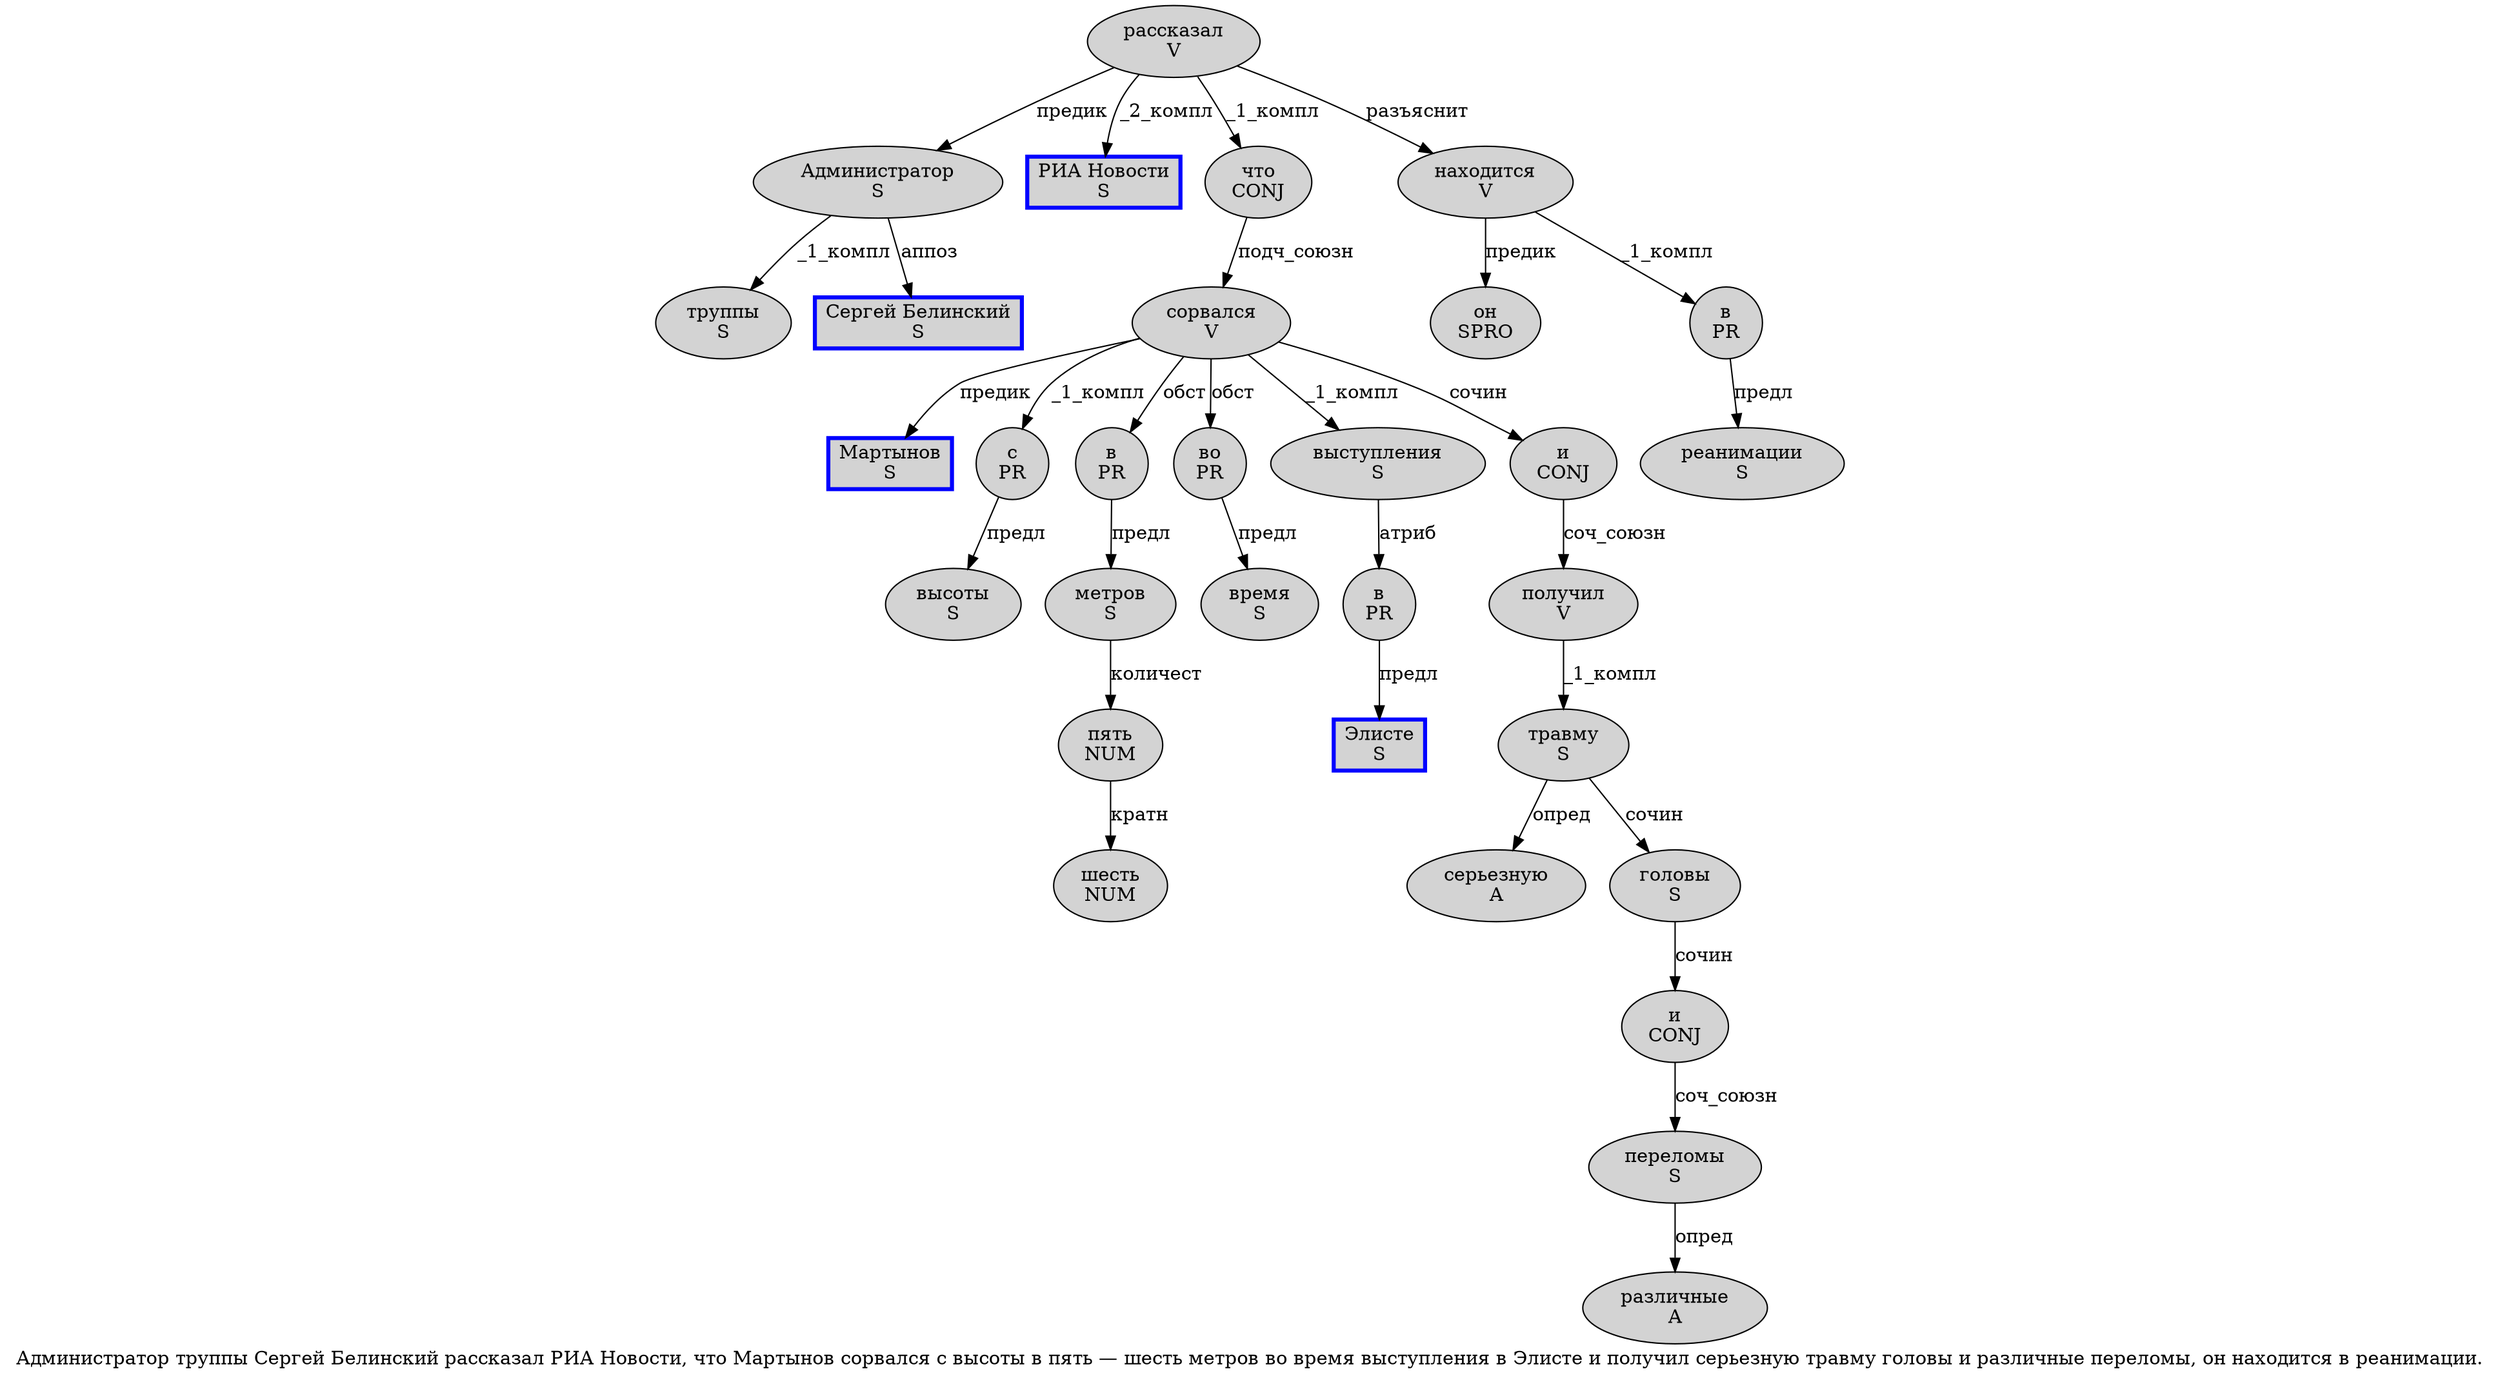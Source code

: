 digraph SENTENCE_1218 {
	graph [label="Администратор труппы Сергей Белинский рассказал РИА Новости, что Мартынов сорвался с высоты в пять — шесть метров во время выступления в Элисте и получил серьезную травму головы и различные переломы, он находится в реанимации."]
	node [style=filled]
		0 [label="Администратор
S" color="" fillcolor=lightgray penwidth=1 shape=ellipse]
		1 [label="труппы
S" color="" fillcolor=lightgray penwidth=1 shape=ellipse]
		2 [label="Сергей Белинский
S" color=blue fillcolor=lightgray penwidth=3 shape=box]
		3 [label="рассказал
V" color="" fillcolor=lightgray penwidth=1 shape=ellipse]
		4 [label="РИА Новости
S" color=blue fillcolor=lightgray penwidth=3 shape=box]
		6 [label="что
CONJ" color="" fillcolor=lightgray penwidth=1 shape=ellipse]
		7 [label="Мартынов
S" color=blue fillcolor=lightgray penwidth=3 shape=box]
		8 [label="сорвался
V" color="" fillcolor=lightgray penwidth=1 shape=ellipse]
		9 [label="с
PR" color="" fillcolor=lightgray penwidth=1 shape=ellipse]
		10 [label="высоты
S" color="" fillcolor=lightgray penwidth=1 shape=ellipse]
		11 [label="в
PR" color="" fillcolor=lightgray penwidth=1 shape=ellipse]
		12 [label="пять
NUM" color="" fillcolor=lightgray penwidth=1 shape=ellipse]
		14 [label="шесть
NUM" color="" fillcolor=lightgray penwidth=1 shape=ellipse]
		15 [label="метров
S" color="" fillcolor=lightgray penwidth=1 shape=ellipse]
		16 [label="во
PR" color="" fillcolor=lightgray penwidth=1 shape=ellipse]
		17 [label="время
S" color="" fillcolor=lightgray penwidth=1 shape=ellipse]
		18 [label="выступления
S" color="" fillcolor=lightgray penwidth=1 shape=ellipse]
		19 [label="в
PR" color="" fillcolor=lightgray penwidth=1 shape=ellipse]
		20 [label="Элисте
S" color=blue fillcolor=lightgray penwidth=3 shape=box]
		21 [label="и
CONJ" color="" fillcolor=lightgray penwidth=1 shape=ellipse]
		22 [label="получил
V" color="" fillcolor=lightgray penwidth=1 shape=ellipse]
		23 [label="серьезную
A" color="" fillcolor=lightgray penwidth=1 shape=ellipse]
		24 [label="травму
S" color="" fillcolor=lightgray penwidth=1 shape=ellipse]
		25 [label="головы
S" color="" fillcolor=lightgray penwidth=1 shape=ellipse]
		26 [label="и
CONJ" color="" fillcolor=lightgray penwidth=1 shape=ellipse]
		27 [label="различные
A" color="" fillcolor=lightgray penwidth=1 shape=ellipse]
		28 [label="переломы
S" color="" fillcolor=lightgray penwidth=1 shape=ellipse]
		30 [label="он
SPRO" color="" fillcolor=lightgray penwidth=1 shape=ellipse]
		31 [label="находится
V" color="" fillcolor=lightgray penwidth=1 shape=ellipse]
		32 [label="в
PR" color="" fillcolor=lightgray penwidth=1 shape=ellipse]
		33 [label="реанимации
S" color="" fillcolor=lightgray penwidth=1 shape=ellipse]
			21 -> 22 [label="соч_союзн"]
			15 -> 12 [label="количест"]
			6 -> 8 [label="подч_союзн"]
			31 -> 30 [label="предик"]
			31 -> 32 [label="_1_компл"]
			3 -> 0 [label="предик"]
			3 -> 4 [label="_2_компл"]
			3 -> 6 [label="_1_компл"]
			3 -> 31 [label="разъяснит"]
			8 -> 7 [label="предик"]
			8 -> 9 [label="_1_компл"]
			8 -> 11 [label="обст"]
			8 -> 16 [label="обст"]
			8 -> 18 [label="_1_компл"]
			8 -> 21 [label="сочин"]
			9 -> 10 [label="предл"]
			24 -> 23 [label="опред"]
			24 -> 25 [label="сочин"]
			25 -> 26 [label="сочин"]
			18 -> 19 [label="атриб"]
			32 -> 33 [label="предл"]
			16 -> 17 [label="предл"]
			11 -> 15 [label="предл"]
			26 -> 28 [label="соч_союзн"]
			22 -> 24 [label="_1_компл"]
			28 -> 27 [label="опред"]
			12 -> 14 [label="кратн"]
			0 -> 1 [label="_1_компл"]
			0 -> 2 [label="аппоз"]
			19 -> 20 [label="предл"]
}